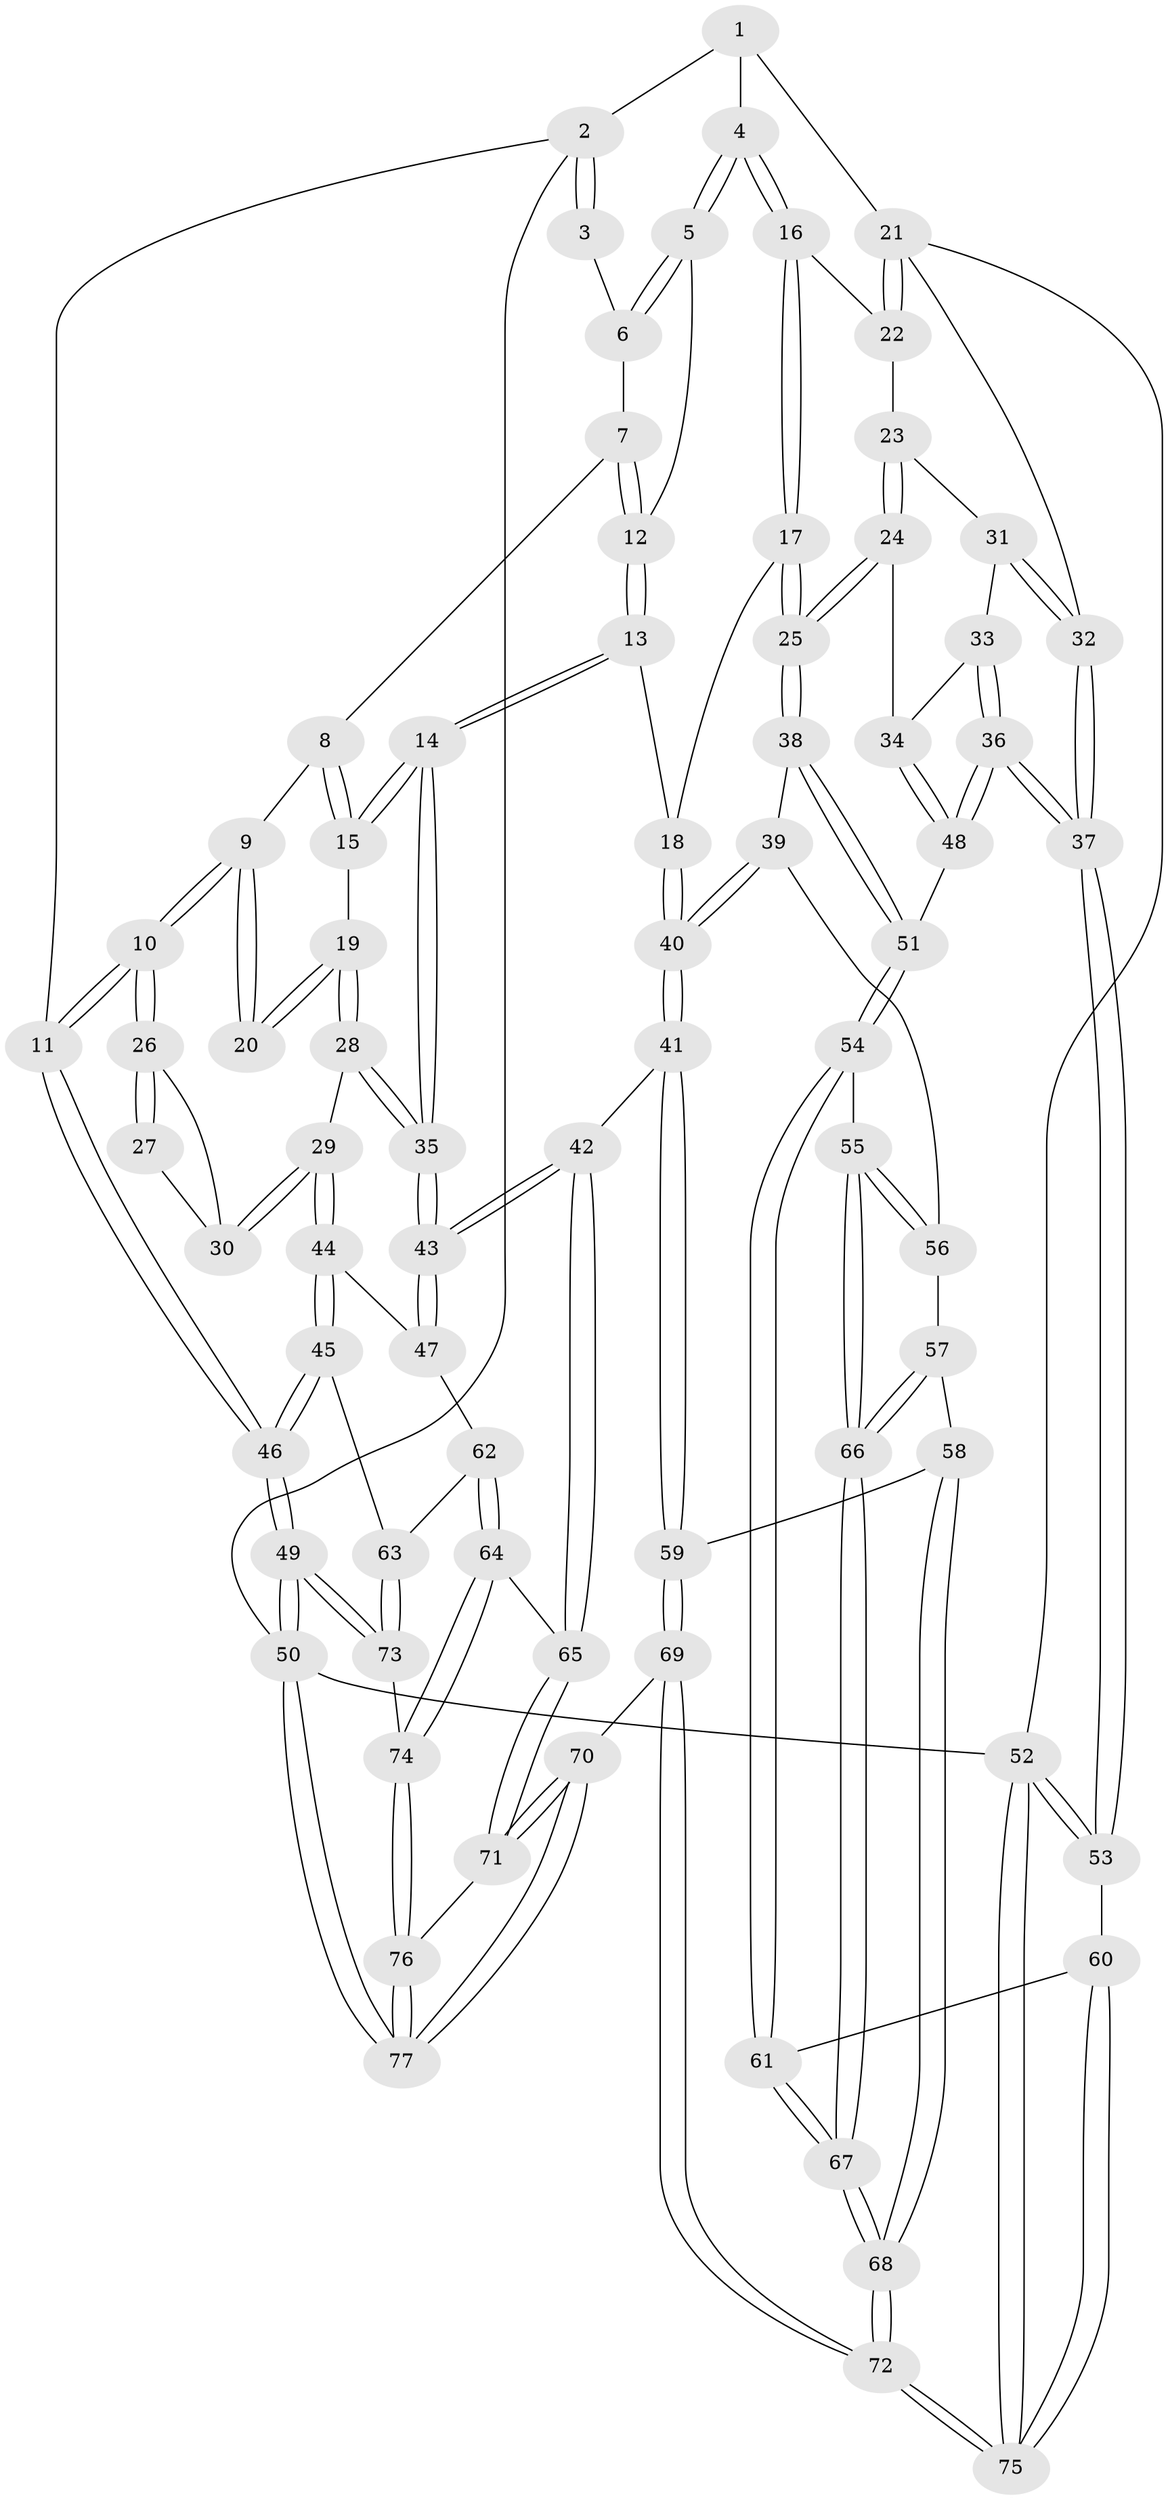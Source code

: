 // Generated by graph-tools (version 1.1) at 2025/51/03/09/25 03:51:06]
// undirected, 77 vertices, 189 edges
graph export_dot {
graph [start="1"]
  node [color=gray90,style=filled];
  1 [pos="+0.724149708779499+0"];
  2 [pos="+0+0"];
  3 [pos="+0.10419677913983429+0"];
  4 [pos="+0.7075956167395202+0.085797187614073"];
  5 [pos="+0.44997952579874245+0.1656289459126228"];
  6 [pos="+0.22541055163464369+0.014451751442993079"];
  7 [pos="+0.20649083831688747+0.20338729547830056"];
  8 [pos="+0.20620476752149006+0.20497207421957306"];
  9 [pos="+0.09242710881544142+0.2590007284740534"];
  10 [pos="+0+0.25712490786421155"];
  11 [pos="+0+0.24487780809997753"];
  12 [pos="+0.4265785386771706+0.21563560127917747"];
  13 [pos="+0.3715811948660055+0.3556839092113229"];
  14 [pos="+0.3535528302953776+0.3656072480398654"];
  15 [pos="+0.27986131756088023+0.33857595812218516"];
  16 [pos="+0.7298953909192778+0.12911875312123272"];
  17 [pos="+0.6025305772758849+0.37233129632913825"];
  18 [pos="+0.5037283788138008+0.3997669835389681"];
  19 [pos="+0.22030655329339374+0.36027987581796495"];
  20 [pos="+0.17212277238898507+0.3607122280700623"];
  21 [pos="+1+0.25201622534684687"];
  22 [pos="+0.7363541549090035+0.13433078465460102"];
  23 [pos="+0.8053748561158619+0.3095913201514303"];
  24 [pos="+0.7035925381056765+0.527715225855079"];
  25 [pos="+0.6872894485615445+0.5331573968999703"];
  26 [pos="+0+0.29153499241627623"];
  27 [pos="+0.16843027100608726+0.3629660484433732"];
  28 [pos="+0.17006307780915664+0.4984159492385174"];
  29 [pos="+0.11587915404041194+0.5207588631506982"];
  30 [pos="+0.07677635496971509+0.4512073136120668"];
  31 [pos="+0.843140695773529+0.3519641071982862"];
  32 [pos="+1+0.3898090910089505"];
  33 [pos="+0.8595800762471175+0.419305820786648"];
  34 [pos="+0.7599356820421181+0.5304602632724845"];
  35 [pos="+0.3301982575559492+0.5032717896518772"];
  36 [pos="+1+0.6040108189964156"];
  37 [pos="+1+0.6339572107902929"];
  38 [pos="+0.6710350029403972+0.5580756504681552"];
  39 [pos="+0.6004839454914629+0.6084140692572293"];
  40 [pos="+0.5182964375830947+0.6182397215765063"];
  41 [pos="+0.4336448959586962+0.6659986001804798"];
  42 [pos="+0.4086269795630303+0.660722018700839"];
  43 [pos="+0.3613059689333921+0.6158903730993012"];
  44 [pos="+0.098635092913438+0.6136533731753694"];
  45 [pos="+0+0.655636082272402"];
  46 [pos="+0+0.6523564768481301"];
  47 [pos="+0.1421407508089585+0.644482583143954"];
  48 [pos="+0.9244088583140926+0.6024863643958479"];
  49 [pos="+0+1"];
  50 [pos="+0+1"];
  51 [pos="+0.7788079532217014+0.6908248827269802"];
  52 [pos="+1+1"];
  53 [pos="+1+0.6649474588373704"];
  54 [pos="+0.7784135373453164+0.6923987252184406"];
  55 [pos="+0.6978227847941421+0.744552304207436"];
  56 [pos="+0.610688628190854+0.6283086189743252"];
  57 [pos="+0.6174471207370795+0.7673215584793713"];
  58 [pos="+0.5686770278118666+0.7750107883648838"];
  59 [pos="+0.4604097166102814+0.7269371867113692"];
  60 [pos="+0.8958874888329568+0.8160053110902743"];
  61 [pos="+0.8330604287129758+0.8023025158670591"];
  62 [pos="+0.14729638137442536+0.6710527315738952"];
  63 [pos="+0.08182437597805059+0.8251740296429316"];
  64 [pos="+0.23149105199376444+0.8150733699416003"];
  65 [pos="+0.2649850248010766+0.8258705679340368"];
  66 [pos="+0.6893621104913962+0.8043589442056202"];
  67 [pos="+0.7014704404457404+0.8504980252416284"];
  68 [pos="+0.6554165649447692+0.9568230252253949"];
  69 [pos="+0.507811566800115+1"];
  70 [pos="+0.4753392060377412+1"];
  71 [pos="+0.3028665874359639+0.9476501136926964"];
  72 [pos="+0.5925972235810728+1"];
  73 [pos="+0.08777124403378112+0.8540978184503235"];
  74 [pos="+0.09286043699842192+0.8545297626205858"];
  75 [pos="+0.8097615163761076+1"];
  76 [pos="+0.17112700318332047+0.9448315717534362"];
  77 [pos="+0+1"];
  1 -- 2;
  1 -- 4;
  1 -- 21;
  2 -- 3;
  2 -- 3;
  2 -- 11;
  2 -- 50;
  3 -- 6;
  4 -- 5;
  4 -- 5;
  4 -- 16;
  4 -- 16;
  5 -- 6;
  5 -- 6;
  5 -- 12;
  6 -- 7;
  7 -- 8;
  7 -- 12;
  7 -- 12;
  8 -- 9;
  8 -- 15;
  8 -- 15;
  9 -- 10;
  9 -- 10;
  9 -- 20;
  9 -- 20;
  10 -- 11;
  10 -- 11;
  10 -- 26;
  10 -- 26;
  11 -- 46;
  11 -- 46;
  12 -- 13;
  12 -- 13;
  13 -- 14;
  13 -- 14;
  13 -- 18;
  14 -- 15;
  14 -- 15;
  14 -- 35;
  14 -- 35;
  15 -- 19;
  16 -- 17;
  16 -- 17;
  16 -- 22;
  17 -- 18;
  17 -- 25;
  17 -- 25;
  18 -- 40;
  18 -- 40;
  19 -- 20;
  19 -- 20;
  19 -- 28;
  19 -- 28;
  21 -- 22;
  21 -- 22;
  21 -- 32;
  21 -- 52;
  22 -- 23;
  23 -- 24;
  23 -- 24;
  23 -- 31;
  24 -- 25;
  24 -- 25;
  24 -- 34;
  25 -- 38;
  25 -- 38;
  26 -- 27;
  26 -- 27;
  26 -- 30;
  27 -- 30;
  28 -- 29;
  28 -- 35;
  28 -- 35;
  29 -- 30;
  29 -- 30;
  29 -- 44;
  29 -- 44;
  31 -- 32;
  31 -- 32;
  31 -- 33;
  32 -- 37;
  32 -- 37;
  33 -- 34;
  33 -- 36;
  33 -- 36;
  34 -- 48;
  34 -- 48;
  35 -- 43;
  35 -- 43;
  36 -- 37;
  36 -- 37;
  36 -- 48;
  36 -- 48;
  37 -- 53;
  37 -- 53;
  38 -- 39;
  38 -- 51;
  38 -- 51;
  39 -- 40;
  39 -- 40;
  39 -- 56;
  40 -- 41;
  40 -- 41;
  41 -- 42;
  41 -- 59;
  41 -- 59;
  42 -- 43;
  42 -- 43;
  42 -- 65;
  42 -- 65;
  43 -- 47;
  43 -- 47;
  44 -- 45;
  44 -- 45;
  44 -- 47;
  45 -- 46;
  45 -- 46;
  45 -- 63;
  46 -- 49;
  46 -- 49;
  47 -- 62;
  48 -- 51;
  49 -- 50;
  49 -- 50;
  49 -- 73;
  49 -- 73;
  50 -- 77;
  50 -- 77;
  50 -- 52;
  51 -- 54;
  51 -- 54;
  52 -- 53;
  52 -- 53;
  52 -- 75;
  52 -- 75;
  53 -- 60;
  54 -- 55;
  54 -- 61;
  54 -- 61;
  55 -- 56;
  55 -- 56;
  55 -- 66;
  55 -- 66;
  56 -- 57;
  57 -- 58;
  57 -- 66;
  57 -- 66;
  58 -- 59;
  58 -- 68;
  58 -- 68;
  59 -- 69;
  59 -- 69;
  60 -- 61;
  60 -- 75;
  60 -- 75;
  61 -- 67;
  61 -- 67;
  62 -- 63;
  62 -- 64;
  62 -- 64;
  63 -- 73;
  63 -- 73;
  64 -- 65;
  64 -- 74;
  64 -- 74;
  65 -- 71;
  65 -- 71;
  66 -- 67;
  66 -- 67;
  67 -- 68;
  67 -- 68;
  68 -- 72;
  68 -- 72;
  69 -- 70;
  69 -- 72;
  69 -- 72;
  70 -- 71;
  70 -- 71;
  70 -- 77;
  70 -- 77;
  71 -- 76;
  72 -- 75;
  72 -- 75;
  73 -- 74;
  74 -- 76;
  74 -- 76;
  76 -- 77;
  76 -- 77;
}
